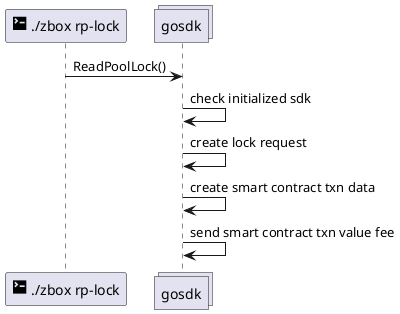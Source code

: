 @startuml
participant "<size:20><&terminal></size> ./zbox rp-lock" as cli
collections gosdk

cli -> gosdk: ReadPoolLock()
gosdk -> gosdk: check initialized sdk
gosdk -> gosdk: create lock request
gosdk -> gosdk: create smart contract txn data
gosdk -> gosdk: send smart contract txn value fee
@enduml
